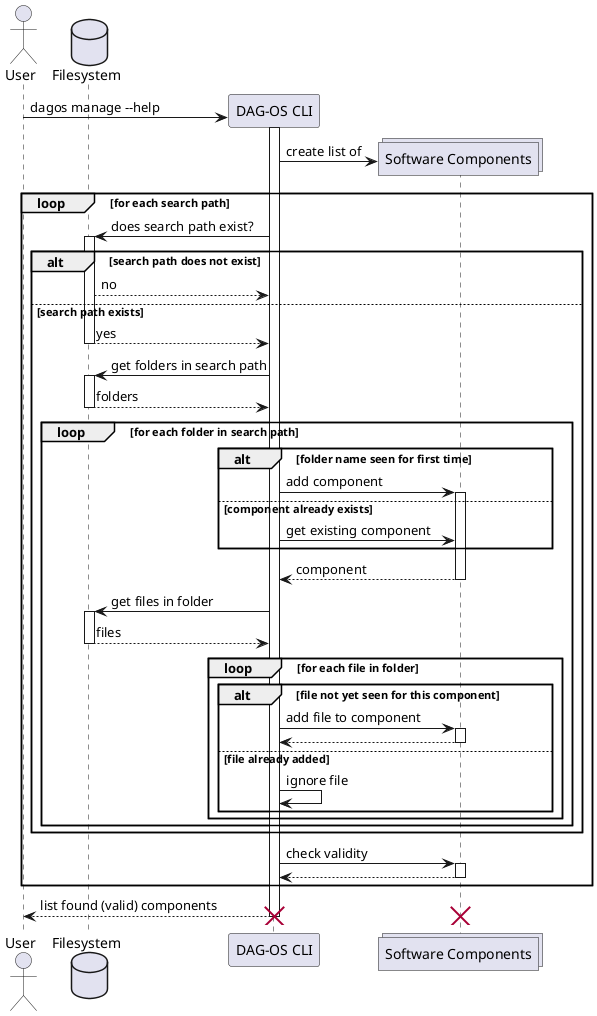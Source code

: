 @startuml

actor "User" as user

database "Filesystem" as fs

create participant "DAG-OS CLI" as dagos
user -> dagos ++: dagos manage --help

create collections "Software Components" as components
dagos -> components: create list of

loop for each search path
    dagos -> fs ++: does search path exist?
    alt search path does not exist
        dagos <-- fs: no
    else search path exists
        dagos <-- fs --: yes
        dagos -> fs ++: get folders in search path
        return folders
        loop for each folder in search path
            alt folder name seen for first time
                dagos -> components ++: add component
            else component already exists
                dagos -> components: get existing component
            end
            return component
            dagos -> fs ++: get files in folder
            return files
            loop for each file in folder
                alt file not yet seen for this component
                    dagos -> components ++: add file to component
                    return
                else file already added
                    dagos -> dagos: ignore file
                end
            end
        end
    end

    dagos -> components ++: check validity
    return
end

return list found (valid) components

destroy components
destroy dagos

@enduml
